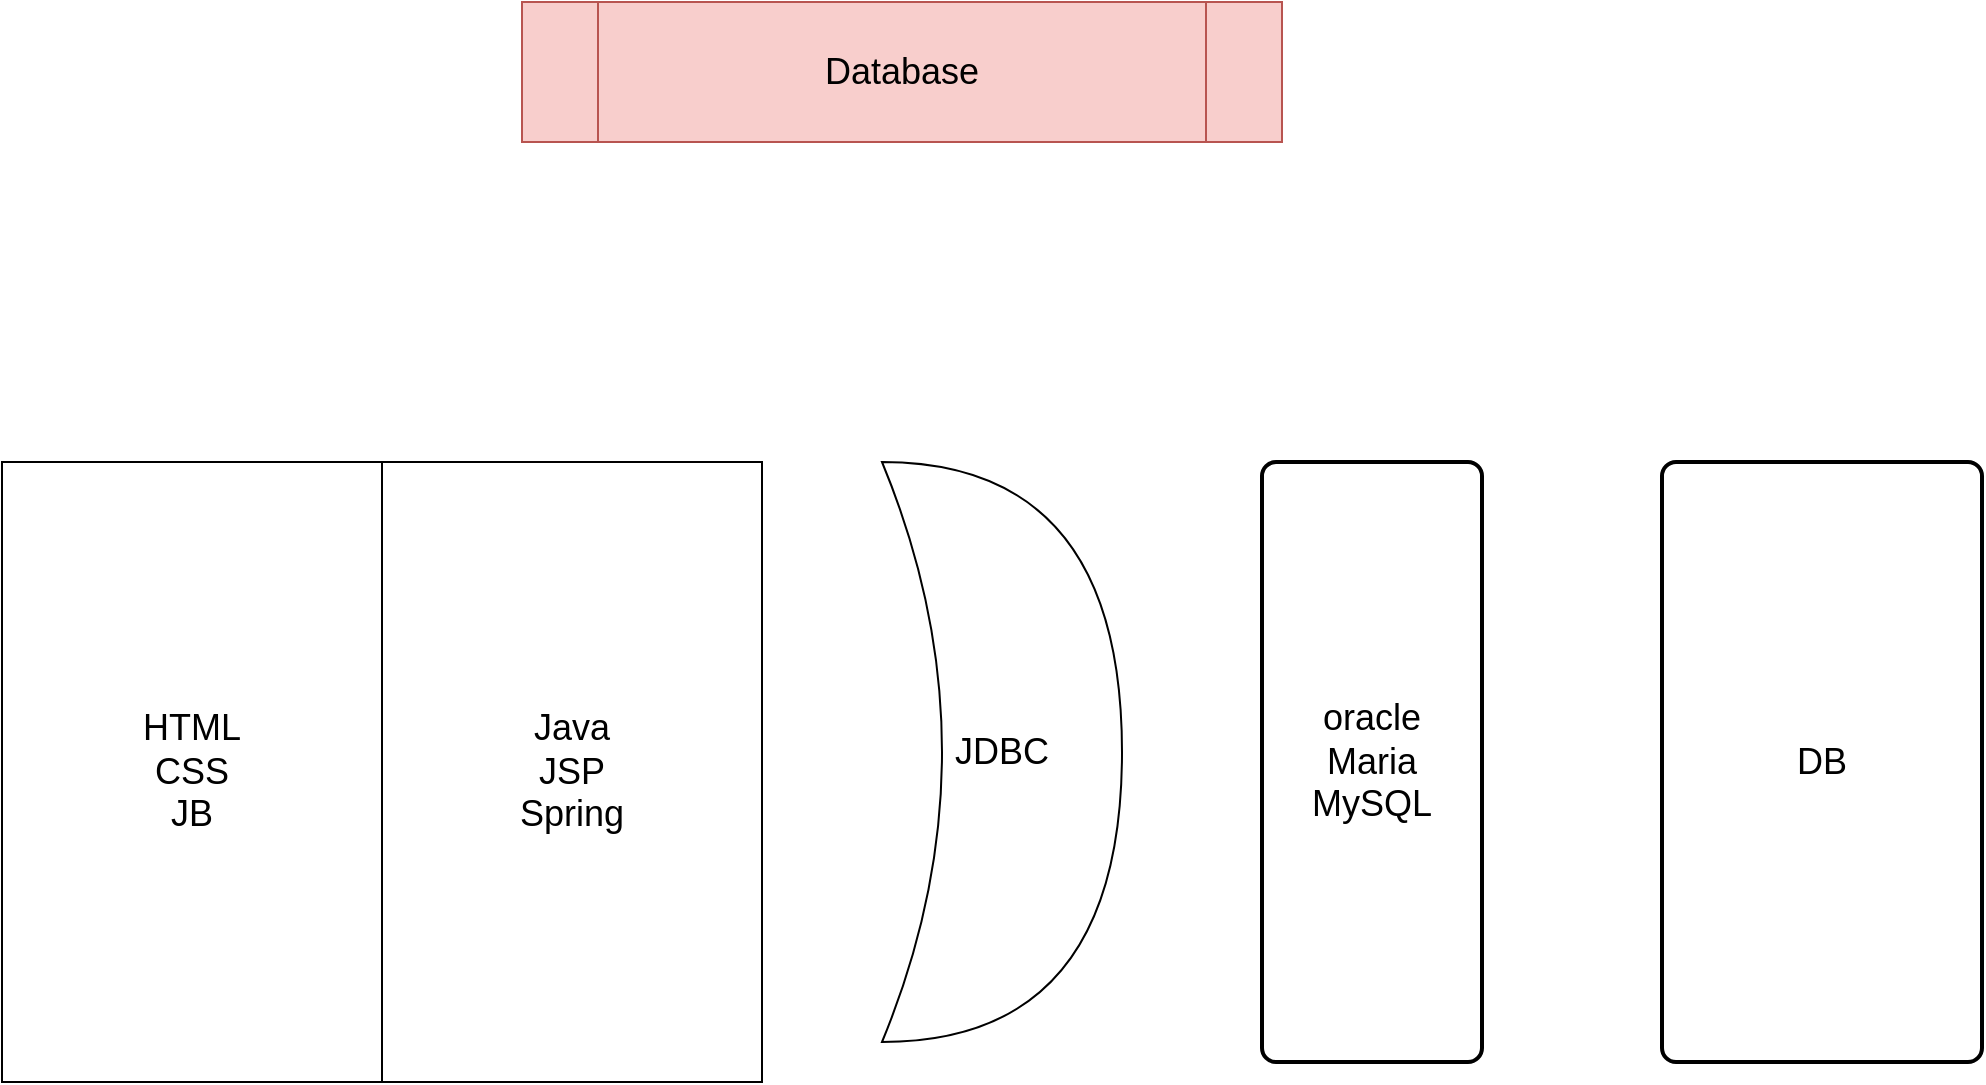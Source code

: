 <mxfile version="13.9.9" type="device"><diagram id="kssoeucN73tSzKWaAeZL" name="페이지-1"><mxGraphModel dx="1086" dy="806" grid="1" gridSize="10" guides="1" tooltips="1" connect="1" arrows="1" fold="1" page="1" pageScale="1" pageWidth="827" pageHeight="1169" math="0" shadow="0"><root><mxCell id="0"/><mxCell id="1" parent="0"/><mxCell id="dDyma3WpXOoYz0bWbfQx-1" value="Database" style="shape=process;whiteSpace=wrap;html=1;backgroundOutline=1;fontSize=18;fillColor=#f8cecc;strokeColor=#b85450;" vertex="1" parent="1"><mxGeometry x="340" y="20" width="380" height="70" as="geometry"/></mxCell><mxCell id="dDyma3WpXOoYz0bWbfQx-4" value="HTML&lt;br&gt;CSS&lt;br&gt;JB" style="rounded=0;whiteSpace=wrap;html=1;fontSize=18;" vertex="1" parent="1"><mxGeometry x="80" y="250" width="190" height="310" as="geometry"/></mxCell><mxCell id="dDyma3WpXOoYz0bWbfQx-5" value="Java&lt;br&gt;JSP&lt;br&gt;Spring" style="rounded=0;whiteSpace=wrap;html=1;fontSize=18;" vertex="1" parent="1"><mxGeometry x="270" y="250" width="190" height="310" as="geometry"/></mxCell><mxCell id="dDyma3WpXOoYz0bWbfQx-6" value="JDBC" style="shape=xor;whiteSpace=wrap;html=1;fontSize=18;" vertex="1" parent="1"><mxGeometry x="520" y="250" width="120" height="290" as="geometry"/></mxCell><mxCell id="dDyma3WpXOoYz0bWbfQx-7" value="oracle&lt;br&gt;Maria&lt;br&gt;MySQL" style="rounded=1;whiteSpace=wrap;html=1;absoluteArcSize=1;arcSize=14;strokeWidth=2;fontSize=18;" vertex="1" parent="1"><mxGeometry x="710" y="250" width="110" height="300" as="geometry"/></mxCell><mxCell id="dDyma3WpXOoYz0bWbfQx-8" value="DB" style="rounded=1;whiteSpace=wrap;html=1;absoluteArcSize=1;arcSize=14;strokeWidth=2;fontSize=18;" vertex="1" parent="1"><mxGeometry x="910" y="250" width="160" height="300" as="geometry"/></mxCell></root></mxGraphModel></diagram></mxfile>